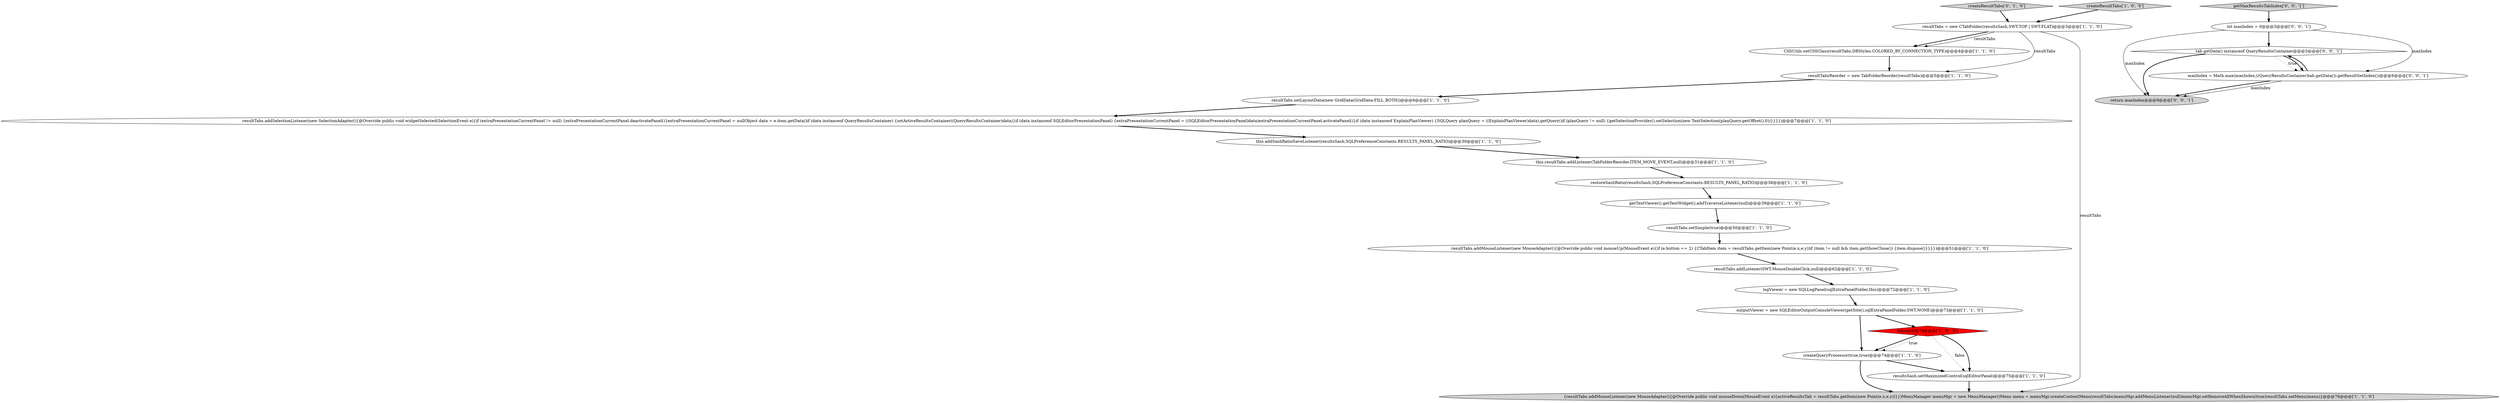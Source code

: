 digraph {
4 [style = filled, label = "createQueryProcessor(true,true)@@@74@@@['1', '1', '0']", fillcolor = white, shape = ellipse image = "AAA0AAABBB1BBB"];
12 [style = filled, label = "CSSUtils.setCSSClass(resultTabs,DBStyles.COLORED_BY_CONNECTION_TYPE)@@@4@@@['1', '1', '0']", fillcolor = white, shape = ellipse image = "AAA0AAABBB1BBB"];
20 [style = filled, label = "return maxIndex@@@9@@@['0', '0', '1']", fillcolor = lightgray, shape = ellipse image = "AAA0AAABBB3BBB"];
7 [style = filled, label = "this.addSashRatioSaveListener(resultsSash,SQLPreferenceConstants.RESULTS_PANEL_RATIO)@@@30@@@['1', '1', '0']", fillcolor = white, shape = ellipse image = "AAA0AAABBB1BBB"];
11 [style = filled, label = "{resultTabs.addMouseListener(new MouseAdapter(){@Override public void mouseDown(MouseEvent e){activeResultsTab = resultTabs.getItem(new Point(e.x,e.y))}})MenuManager menuMgr = new MenuManager()Menu menu = menuMgr.createContextMenu(resultTabs)menuMgr.addMenuListener(null)menuMgr.setRemoveAllWhenShown(true)resultTabs.setMenu(menu)}@@@76@@@['1', '1', '0']", fillcolor = lightgray, shape = ellipse image = "AAA0AAABBB1BBB"];
14 [style = filled, label = "resultTabsReorder = new TabFolderReorder(resultTabs)@@@5@@@['1', '1', '0']", fillcolor = white, shape = ellipse image = "AAA0AAABBB1BBB"];
5 [style = filled, label = "resultTabs.addSelectionListener(new SelectionAdapter(){@Override public void widgetSelected(SelectionEvent e){if (extraPresentationCurrentPanel != null) {extraPresentationCurrentPanel.deactivatePanel()}extraPresentationCurrentPanel = nullObject data = e.item.getData()if (data instanceof QueryResultsContainer) {setActiveResultsContainer((QueryResultsContainer)data)}if (data instanceof SQLEditorPresentationPanel) {extraPresentationCurrentPanel = ((SQLEditorPresentationPanel)data)extraPresentationCurrentPanel.activatePanel()}if (data instanceof ExplainPlanViewer) {SQLQuery planQuery = ((ExplainPlanViewer)data).getQuery()if (planQuery != null) {getSelectionProvider().setSelection(new TextSelection(planQuery.getOffset(),0))}}}})@@@7@@@['1', '1', '0']", fillcolor = white, shape = ellipse image = "AAA0AAABBB1BBB"];
8 [style = filled, label = "outputViewer = new SQLEditorOutputConsoleViewer(getSite(),sqlExtraPanelFolder,SWT.NONE)@@@73@@@['1', '1', '0']", fillcolor = white, shape = ellipse image = "AAA0AAABBB1BBB"];
18 [style = filled, label = "getTextViewer().getTextWidget().addTraverseListener(null)@@@39@@@['1', '1', '0']", fillcolor = white, shape = ellipse image = "AAA0AAABBB1BBB"];
10 [style = filled, label = "restoreSashRatio(resultsSash,SQLPreferenceConstants.RESULTS_PANEL_RATIO)@@@38@@@['1', '1', '0']", fillcolor = white, shape = ellipse image = "AAA0AAABBB1BBB"];
19 [style = filled, label = "createResultTabs['0', '1', '0']", fillcolor = lightgray, shape = diamond image = "AAA0AAABBB2BBB"];
6 [style = filled, label = "resultsSash.setMaximizedControl(sqlEditorPanel)@@@75@@@['1', '1', '0']", fillcolor = white, shape = ellipse image = "AAA0AAABBB1BBB"];
24 [style = filled, label = "getMaxResultsTabIndex['0', '0', '1']", fillcolor = lightgray, shape = diamond image = "AAA0AAABBB3BBB"];
17 [style = filled, label = "createResultTabs['1', '0', '0']", fillcolor = lightgray, shape = diamond image = "AAA0AAABBB1BBB"];
2 [style = filled, label = "this.resultTabs.addListener(TabFolderReorder.ITEM_MOVE_EVENT,null)@@@31@@@['1', '1', '0']", fillcolor = white, shape = ellipse image = "AAA0AAABBB1BBB"];
13 [style = filled, label = "resultTabs.setLayoutData(new GridData(GridData.FILL_BOTH))@@@6@@@['1', '1', '0']", fillcolor = white, shape = ellipse image = "AAA0AAABBB1BBB"];
1 [style = filled, label = "false@@@74@@@['1', '0', '0']", fillcolor = red, shape = diamond image = "AAA1AAABBB1BBB"];
23 [style = filled, label = "tab.getData() instanceof QueryResultsContainer@@@5@@@['0', '0', '1']", fillcolor = white, shape = diamond image = "AAA0AAABBB3BBB"];
9 [style = filled, label = "resultTabs = new CTabFolder(resultsSash,SWT.TOP | SWT.FLAT)@@@3@@@['1', '1', '0']", fillcolor = white, shape = ellipse image = "AAA0AAABBB1BBB"];
15 [style = filled, label = "resultTabs.addListener(SWT.MouseDoubleClick,null)@@@62@@@['1', '1', '0']", fillcolor = white, shape = ellipse image = "AAA0AAABBB1BBB"];
0 [style = filled, label = "resultTabs.addMouseListener(new MouseAdapter(){@Override public void mouseUp(MouseEvent e){if (e.button == 2) {CTabItem item = resultTabs.getItem(new Point(e.x,e.y))if (item != null && item.getShowClose()) {item.dispose()}}}})@@@51@@@['1', '1', '0']", fillcolor = white, shape = ellipse image = "AAA0AAABBB1BBB"];
3 [style = filled, label = "resultTabs.setSimple(true)@@@50@@@['1', '1', '0']", fillcolor = white, shape = ellipse image = "AAA0AAABBB1BBB"];
16 [style = filled, label = "logViewer = new SQLLogPanel(sqlExtraPanelFolder,this)@@@72@@@['1', '1', '0']", fillcolor = white, shape = ellipse image = "AAA0AAABBB1BBB"];
22 [style = filled, label = "maxIndex = Math.max(maxIndex,((QueryResultsContainer)tab.getData()).getResultSetIndex())@@@6@@@['0', '0', '1']", fillcolor = white, shape = ellipse image = "AAA0AAABBB3BBB"];
21 [style = filled, label = "int maxIndex = 0@@@3@@@['0', '0', '1']", fillcolor = white, shape = ellipse image = "AAA0AAABBB3BBB"];
10->18 [style = bold, label=""];
18->3 [style = bold, label=""];
1->4 [style = bold, label=""];
23->20 [style = bold, label=""];
9->11 [style = solid, label="resultTabs"];
16->8 [style = bold, label=""];
23->22 [style = dotted, label="true"];
4->6 [style = bold, label=""];
17->9 [style = bold, label=""];
1->4 [style = dotted, label="true"];
1->6 [style = dotted, label="false"];
2->10 [style = bold, label=""];
15->16 [style = bold, label=""];
22->23 [style = bold, label=""];
0->15 [style = bold, label=""];
3->0 [style = bold, label=""];
8->1 [style = bold, label=""];
21->20 [style = solid, label="maxIndex"];
1->6 [style = bold, label=""];
23->22 [style = bold, label=""];
22->20 [style = bold, label=""];
19->9 [style = bold, label=""];
24->21 [style = bold, label=""];
7->2 [style = bold, label=""];
6->11 [style = bold, label=""];
21->22 [style = solid, label="maxIndex"];
12->14 [style = bold, label=""];
13->5 [style = bold, label=""];
5->7 [style = bold, label=""];
9->12 [style = bold, label=""];
9->12 [style = solid, label="resultTabs"];
9->14 [style = solid, label="resultTabs"];
14->13 [style = bold, label=""];
8->4 [style = bold, label=""];
4->11 [style = bold, label=""];
22->20 [style = solid, label="maxIndex"];
21->23 [style = bold, label=""];
}
